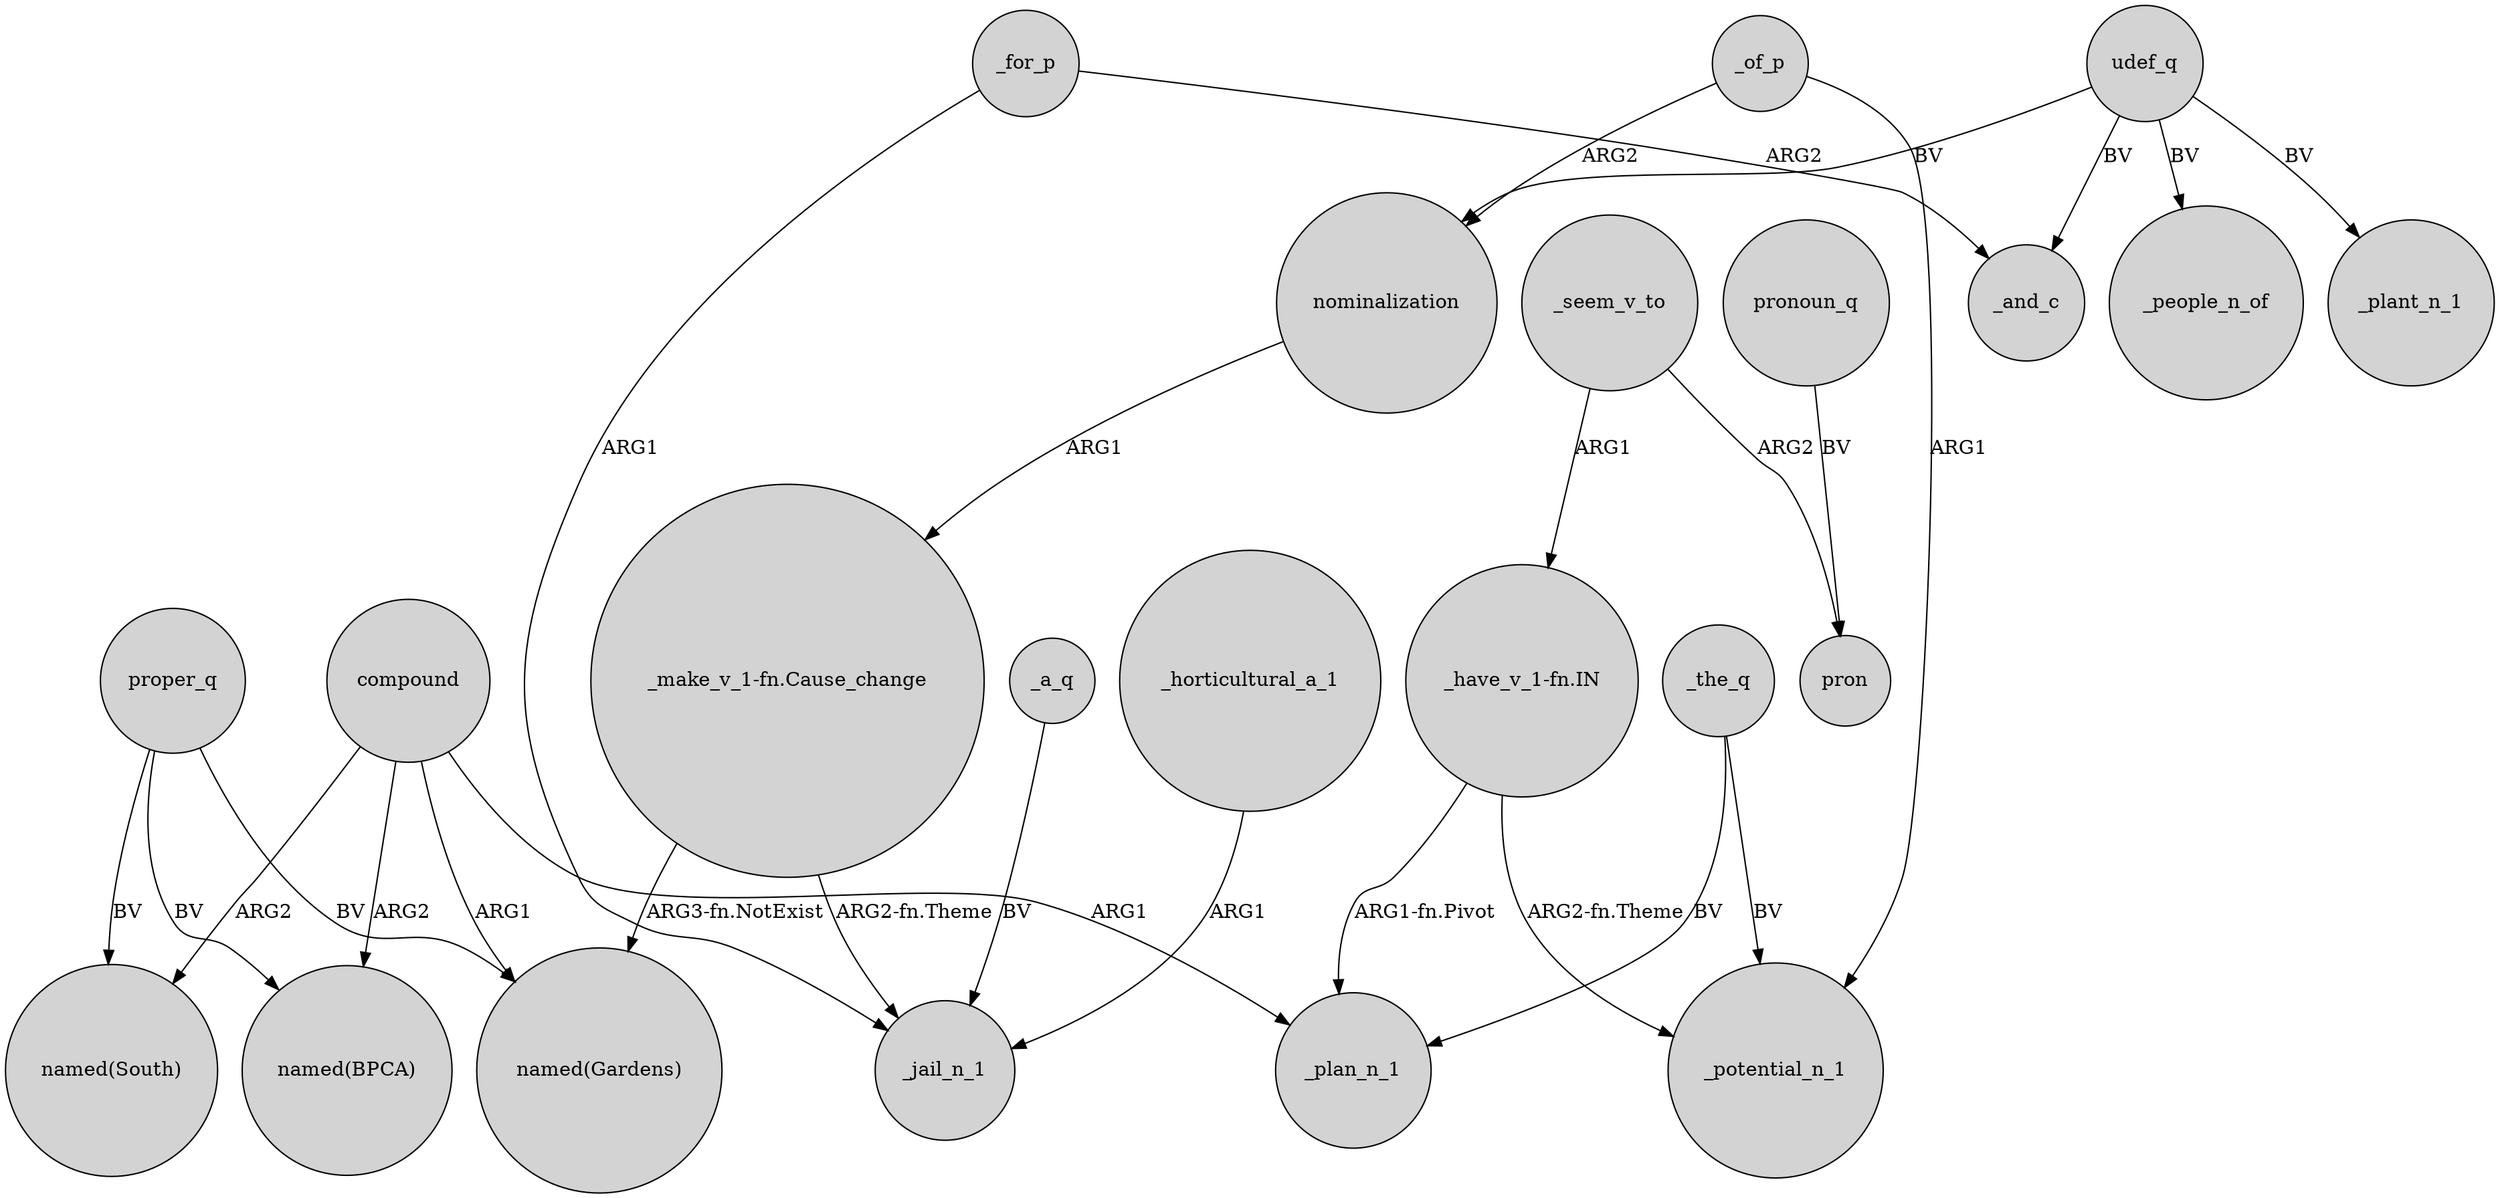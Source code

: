 digraph {
	node [shape=circle style=filled]
	compound -> "named(South)" [label=ARG2]
	_seem_v_to -> "_have_v_1-fn.IN" [label=ARG1]
	_the_q -> _potential_n_1 [label=BV]
	_the_q -> _plan_n_1 [label=BV]
	_horticultural_a_1 -> _jail_n_1 [label=ARG1]
	compound -> "named(BPCA)" [label=ARG2]
	proper_q -> "named(Gardens)" [label=BV]
	_seem_v_to -> pron [label=ARG2]
	compound -> _plan_n_1 [label=ARG1]
	_for_p -> _and_c [label=ARG2]
	_a_q -> _jail_n_1 [label=BV]
	"_make_v_1-fn.Cause_change" -> _jail_n_1 [label="ARG2-fn.Theme"]
	"_make_v_1-fn.Cause_change" -> "named(Gardens)" [label="ARG3-fn.NotExist"]
	nominalization -> "_make_v_1-fn.Cause_change" [label=ARG1]
	proper_q -> "named(BPCA)" [label=BV]
	pronoun_q -> pron [label=BV]
	udef_q -> _people_n_of [label=BV]
	_of_p -> nominalization [label=ARG2]
	"_have_v_1-fn.IN" -> _potential_n_1 [label="ARG2-fn.Theme"]
	udef_q -> _plant_n_1 [label=BV]
	udef_q -> nominalization [label=BV]
	compound -> "named(Gardens)" [label=ARG1]
	_for_p -> _jail_n_1 [label=ARG1]
	_of_p -> _potential_n_1 [label=ARG1]
	proper_q -> "named(South)" [label=BV]
	udef_q -> _and_c [label=BV]
	"_have_v_1-fn.IN" -> _plan_n_1 [label="ARG1-fn.Pivot"]
}
